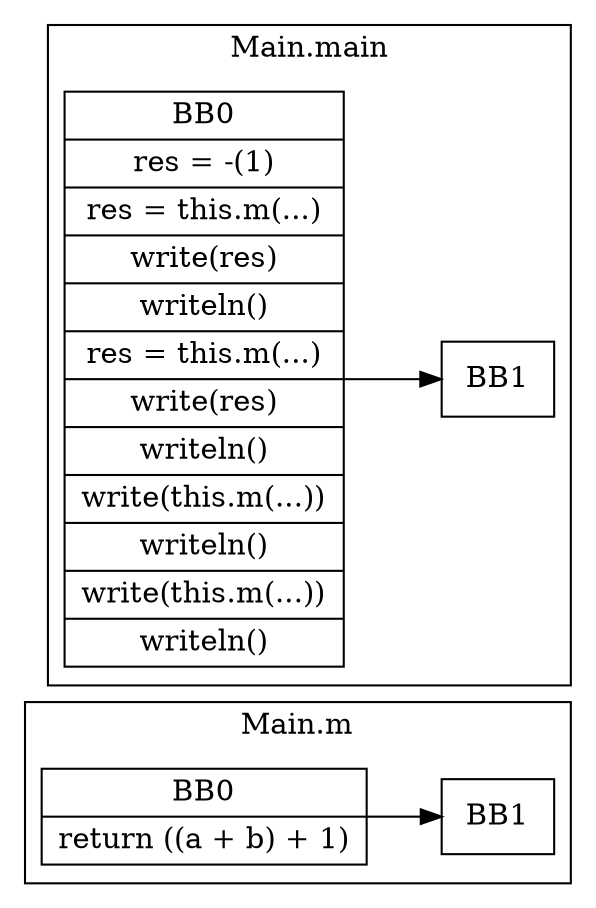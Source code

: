 digraph G {
  graph [ rankdir = "LR" ];
  subgraph cluster_0 {
    label = "Main.m"
    M0_BB0 [
      shape="record"
      label="BB0|return ((a + b) + 1)"
    ];
    M0_BB0 -> M0_BB1;
    M0_BB1 [
      shape="record"
      label="BB1"
    ];
  }
  subgraph cluster_1 {
    label = "Main.main"
    M1_BB0 [
      shape="record"
      label="BB0|res = -(1)|res = this.m(...)|write(res)|writeln()|res = this.m(...)|write(res)|writeln()|write(this.m(...))|writeln()|write(this.m(...))|writeln()"
    ];
    M1_BB0 -> M1_BB1;
    M1_BB1 [
      shape="record"
      label="BB1"
    ];
  }
}
